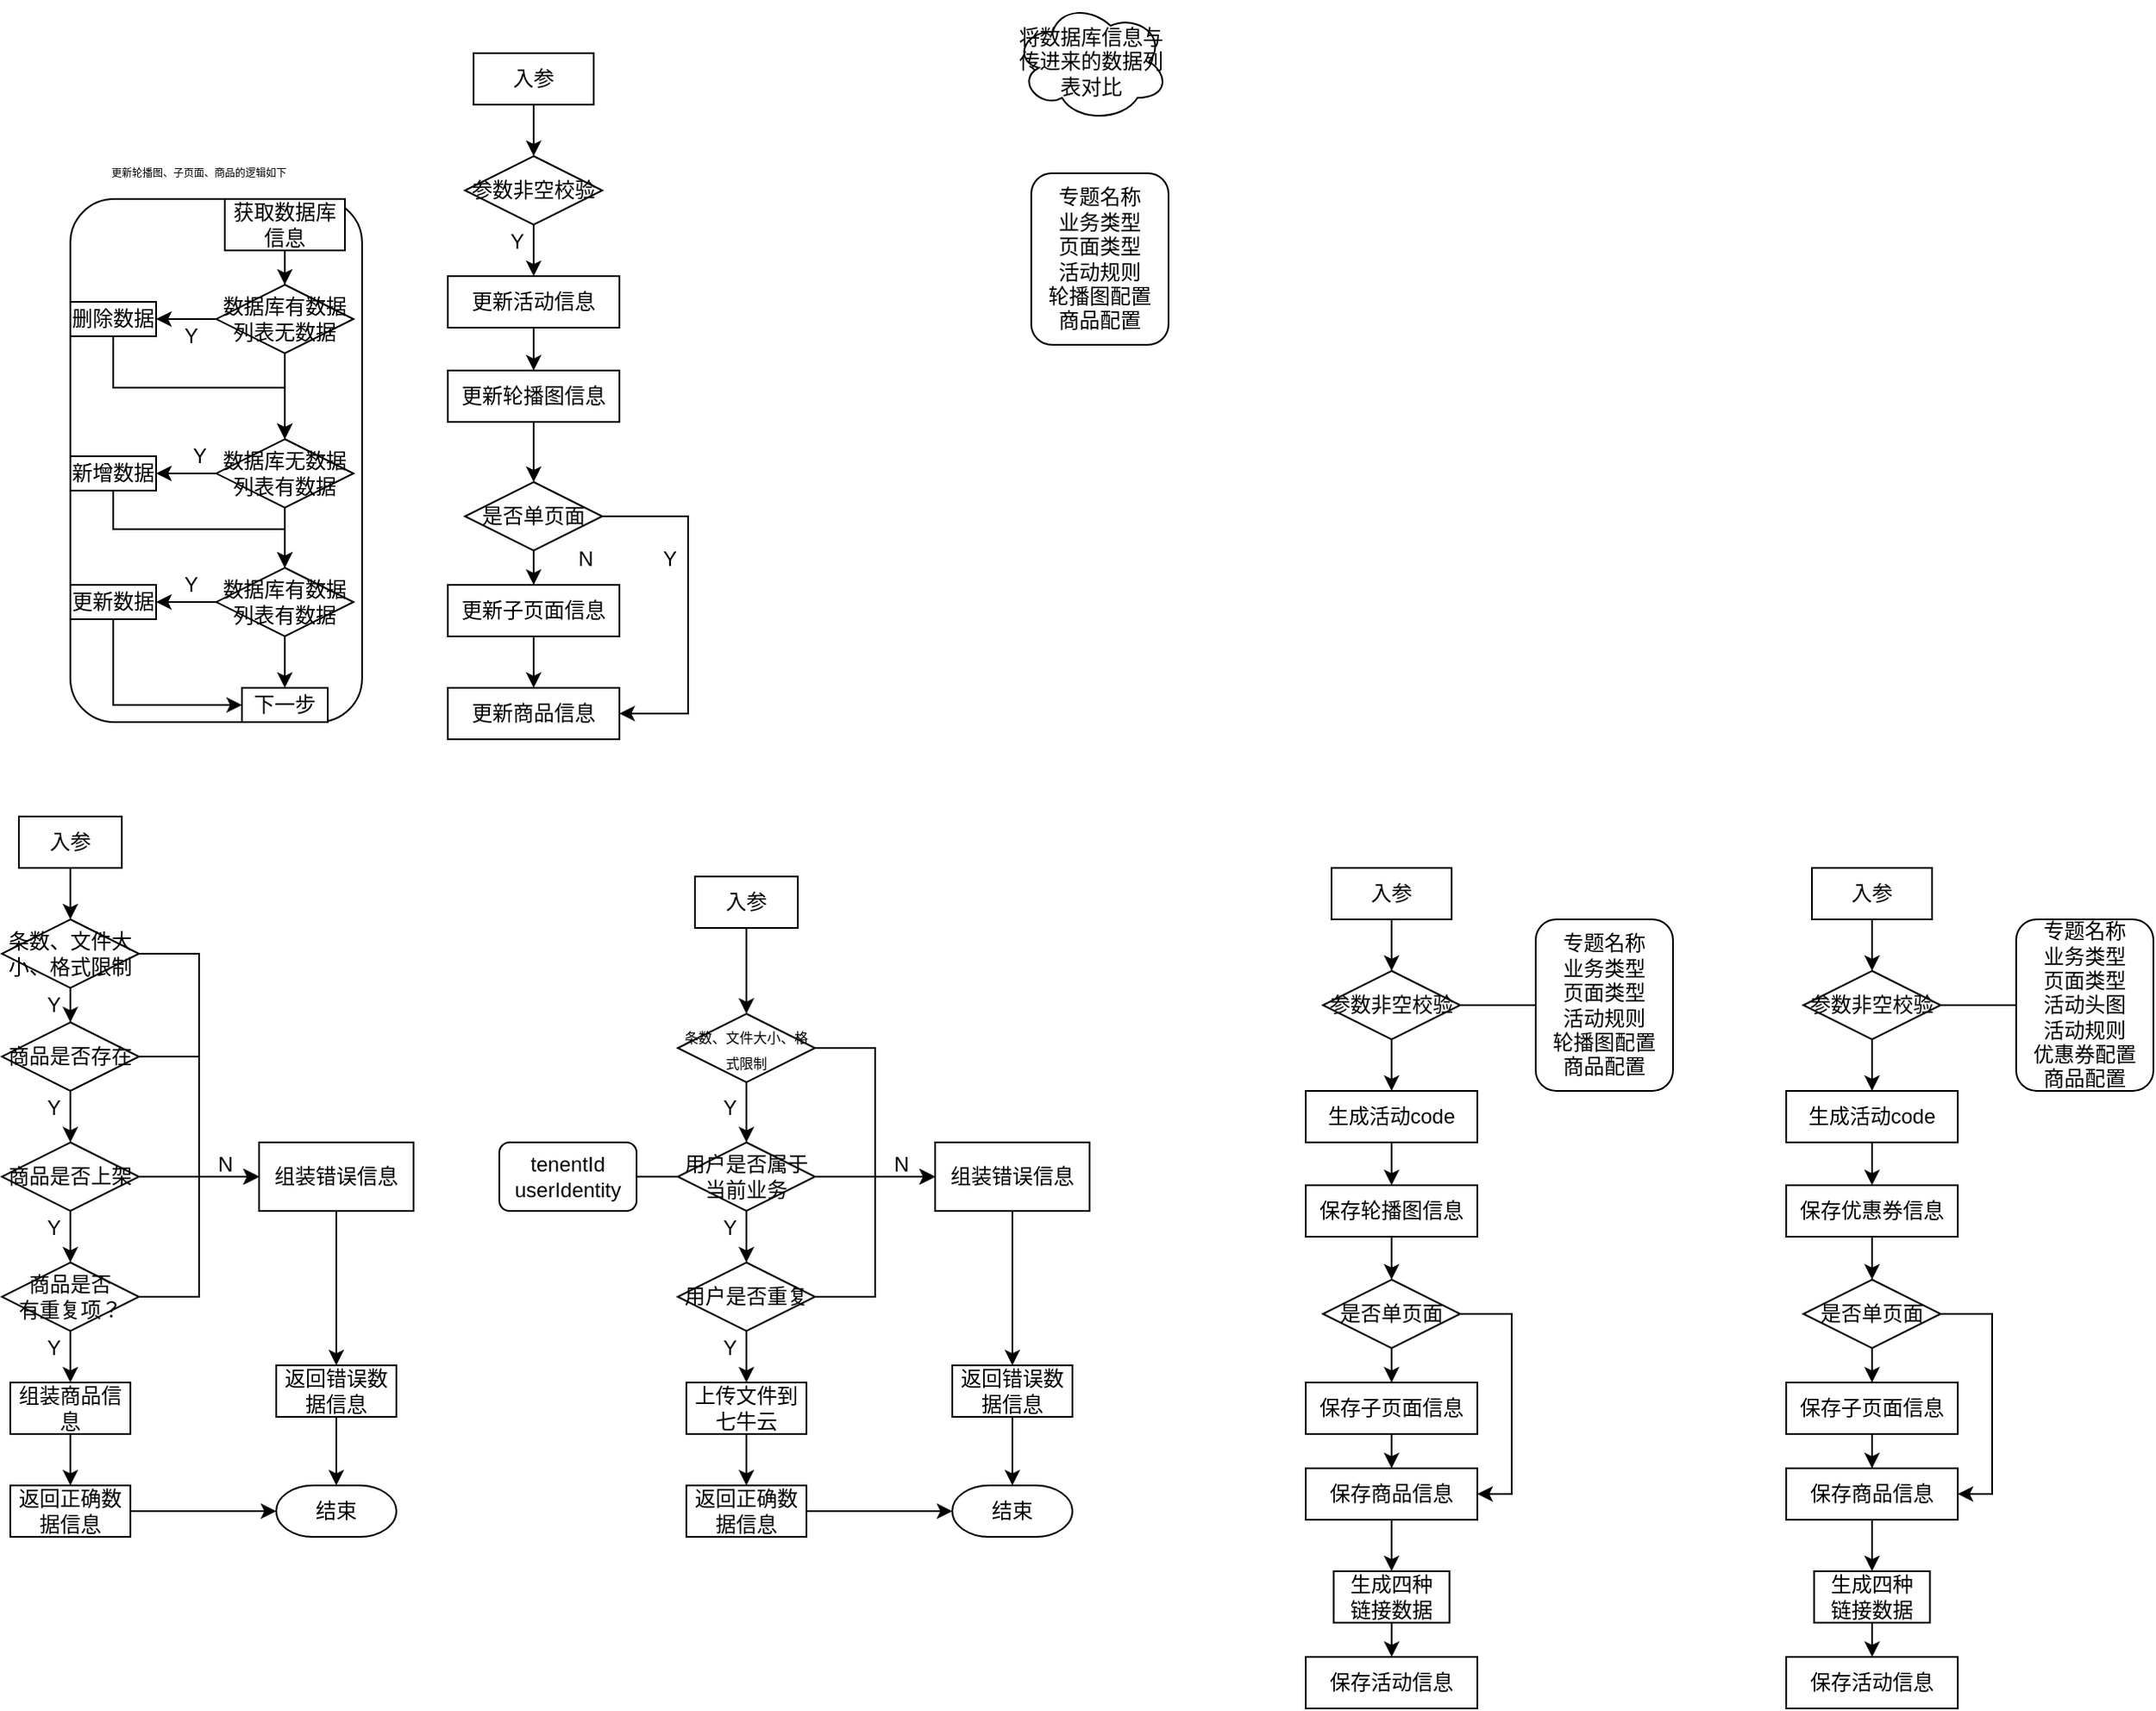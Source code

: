 <mxfile version="15.9.1" type="github">
  <diagram id="y0gSC3naX0w71wnas0qm" name="Page-1">
    <mxGraphModel dx="981" dy="526" grid="1" gridSize="10" guides="1" tooltips="1" connect="1" arrows="1" fold="1" page="1" pageScale="1" pageWidth="827" pageHeight="1169" math="0" shadow="0">
      <root>
        <mxCell id="0" />
        <mxCell id="1" parent="0" />
        <mxCell id="wLquYqaghhZp7pDp75Pg-6" style="edgeStyle=orthogonalEdgeStyle;rounded=0;orthogonalLoop=1;jettySize=auto;html=1;exitX=0.5;exitY=1;exitDx=0;exitDy=0;entryX=0.5;entryY=0;entryDx=0;entryDy=0;" edge="1" parent="1" source="wLquYqaghhZp7pDp75Pg-4" target="wLquYqaghhZp7pDp75Pg-5">
          <mxGeometry relative="1" as="geometry" />
        </mxCell>
        <mxCell id="wLquYqaghhZp7pDp75Pg-4" value="参数非空校验" style="rhombus;whiteSpace=wrap;html=1;strokeWidth=1;" vertex="1" parent="1">
          <mxGeometry x="290" y="140" width="80" height="40" as="geometry" />
        </mxCell>
        <mxCell id="wLquYqaghhZp7pDp75Pg-31" style="edgeStyle=orthogonalEdgeStyle;rounded=0;orthogonalLoop=1;jettySize=auto;html=1;" edge="1" parent="1" source="wLquYqaghhZp7pDp75Pg-5" target="wLquYqaghhZp7pDp75Pg-8">
          <mxGeometry relative="1" as="geometry" />
        </mxCell>
        <mxCell id="wLquYqaghhZp7pDp75Pg-5" value="更新活动信息" style="rounded=0;whiteSpace=wrap;html=1;strokeWidth=1;" vertex="1" parent="1">
          <mxGeometry x="280" y="210" width="100" height="30" as="geometry" />
        </mxCell>
        <mxCell id="wLquYqaghhZp7pDp75Pg-32" style="edgeStyle=orthogonalEdgeStyle;rounded=0;orthogonalLoop=1;jettySize=auto;html=1;entryX=0.5;entryY=0;entryDx=0;entryDy=0;exitX=0.5;exitY=1;exitDx=0;exitDy=0;" edge="1" parent="1" source="wLquYqaghhZp7pDp75Pg-8" target="wLquYqaghhZp7pDp75Pg-28">
          <mxGeometry relative="1" as="geometry" />
        </mxCell>
        <mxCell id="wLquYqaghhZp7pDp75Pg-8" value="更新轮播图信息" style="rounded=0;whiteSpace=wrap;html=1;strokeWidth=1;" vertex="1" parent="1">
          <mxGeometry x="280" y="265" width="100" height="30" as="geometry" />
        </mxCell>
        <mxCell id="wLquYqaghhZp7pDp75Pg-9" value="" style="rounded=1;whiteSpace=wrap;html=1;strokeWidth=1;" vertex="1" parent="1">
          <mxGeometry x="60" y="165" width="170" height="305" as="geometry" />
        </mxCell>
        <mxCell id="wLquYqaghhZp7pDp75Pg-20" style="edgeStyle=orthogonalEdgeStyle;rounded=0;orthogonalLoop=1;jettySize=auto;html=1;" edge="1" parent="1" source="wLquYqaghhZp7pDp75Pg-10" target="wLquYqaghhZp7pDp75Pg-11">
          <mxGeometry relative="1" as="geometry" />
        </mxCell>
        <mxCell id="wLquYqaghhZp7pDp75Pg-10" value="获取数据库信息" style="rounded=0;whiteSpace=wrap;html=1;strokeWidth=1;" vertex="1" parent="1">
          <mxGeometry x="150" y="165" width="70" height="30" as="geometry" />
        </mxCell>
        <mxCell id="wLquYqaghhZp7pDp75Pg-21" style="edgeStyle=orthogonalEdgeStyle;rounded=0;orthogonalLoop=1;jettySize=auto;html=1;entryX=0.5;entryY=0;entryDx=0;entryDy=0;" edge="1" parent="1" source="wLquYqaghhZp7pDp75Pg-11" target="wLquYqaghhZp7pDp75Pg-16">
          <mxGeometry relative="1" as="geometry" />
        </mxCell>
        <mxCell id="wLquYqaghhZp7pDp75Pg-22" style="edgeStyle=orthogonalEdgeStyle;rounded=0;orthogonalLoop=1;jettySize=auto;html=1;" edge="1" parent="1" source="wLquYqaghhZp7pDp75Pg-11" target="wLquYqaghhZp7pDp75Pg-12">
          <mxGeometry relative="1" as="geometry" />
        </mxCell>
        <mxCell id="wLquYqaghhZp7pDp75Pg-11" value="数据库有数据&lt;br&gt;列表无数据" style="rhombus;whiteSpace=wrap;html=1;strokeWidth=1;" vertex="1" parent="1">
          <mxGeometry x="145" y="215" width="80" height="40" as="geometry" />
        </mxCell>
        <mxCell id="wLquYqaghhZp7pDp75Pg-63" style="edgeStyle=orthogonalEdgeStyle;rounded=0;orthogonalLoop=1;jettySize=auto;html=1;entryX=0.5;entryY=0;entryDx=0;entryDy=0;exitX=0.5;exitY=1;exitDx=0;exitDy=0;" edge="1" parent="1" source="wLquYqaghhZp7pDp75Pg-12" target="wLquYqaghhZp7pDp75Pg-16">
          <mxGeometry relative="1" as="geometry" />
        </mxCell>
        <mxCell id="wLquYqaghhZp7pDp75Pg-12" value="删除数据" style="rounded=0;whiteSpace=wrap;html=1;strokeWidth=1;" vertex="1" parent="1">
          <mxGeometry x="60" y="225" width="50" height="20" as="geometry" />
        </mxCell>
        <mxCell id="wLquYqaghhZp7pDp75Pg-23" style="edgeStyle=orthogonalEdgeStyle;rounded=0;orthogonalLoop=1;jettySize=auto;html=1;entryX=1;entryY=0.5;entryDx=0;entryDy=0;" edge="1" parent="1" source="wLquYqaghhZp7pDp75Pg-16" target="wLquYqaghhZp7pDp75Pg-17">
          <mxGeometry relative="1" as="geometry" />
        </mxCell>
        <mxCell id="wLquYqaghhZp7pDp75Pg-222" style="edgeStyle=orthogonalEdgeStyle;rounded=0;orthogonalLoop=1;jettySize=auto;html=1;fontSize=6;" edge="1" parent="1" source="wLquYqaghhZp7pDp75Pg-16" target="wLquYqaghhZp7pDp75Pg-221">
          <mxGeometry relative="1" as="geometry" />
        </mxCell>
        <mxCell id="wLquYqaghhZp7pDp75Pg-16" value="数据库无数据&lt;br&gt;列表有数据" style="rhombus;whiteSpace=wrap;html=1;strokeWidth=1;" vertex="1" parent="1">
          <mxGeometry x="145" y="305" width="80" height="40" as="geometry" />
        </mxCell>
        <mxCell id="wLquYqaghhZp7pDp75Pg-228" style="edgeStyle=orthogonalEdgeStyle;rounded=0;orthogonalLoop=1;jettySize=auto;html=1;entryX=0.5;entryY=0;entryDx=0;entryDy=0;fontSize=6;exitX=0.5;exitY=1;exitDx=0;exitDy=0;" edge="1" parent="1" source="wLquYqaghhZp7pDp75Pg-17" target="wLquYqaghhZp7pDp75Pg-221">
          <mxGeometry relative="1" as="geometry" />
        </mxCell>
        <mxCell id="wLquYqaghhZp7pDp75Pg-17" value="新增数据" style="rounded=0;whiteSpace=wrap;html=1;strokeWidth=1;" vertex="1" parent="1">
          <mxGeometry x="60" y="315" width="50" height="20" as="geometry" />
        </mxCell>
        <mxCell id="wLquYqaghhZp7pDp75Pg-39" style="edgeStyle=orthogonalEdgeStyle;rounded=0;orthogonalLoop=1;jettySize=auto;html=1;exitX=1;exitY=0.5;exitDx=0;exitDy=0;entryX=1;entryY=0.5;entryDx=0;entryDy=0;" edge="1" parent="1" source="wLquYqaghhZp7pDp75Pg-28" target="wLquYqaghhZp7pDp75Pg-29">
          <mxGeometry relative="1" as="geometry">
            <mxPoint x="380" y="495" as="targetPoint" />
            <Array as="points">
              <mxPoint x="420" y="350" />
              <mxPoint x="420" y="465" />
            </Array>
          </mxGeometry>
        </mxCell>
        <mxCell id="wLquYqaghhZp7pDp75Pg-166" style="edgeStyle=orthogonalEdgeStyle;rounded=0;orthogonalLoop=1;jettySize=auto;html=1;entryX=0.5;entryY=0;entryDx=0;entryDy=0;" edge="1" parent="1" source="wLquYqaghhZp7pDp75Pg-28" target="wLquYqaghhZp7pDp75Pg-30">
          <mxGeometry relative="1" as="geometry" />
        </mxCell>
        <mxCell id="wLquYqaghhZp7pDp75Pg-28" value="是否单页面" style="rhombus;whiteSpace=wrap;html=1;strokeWidth=1;" vertex="1" parent="1">
          <mxGeometry x="290" y="330" width="80" height="40" as="geometry" />
        </mxCell>
        <mxCell id="wLquYqaghhZp7pDp75Pg-29" value="更新商品信息" style="rounded=0;whiteSpace=wrap;html=1;strokeWidth=1;" vertex="1" parent="1">
          <mxGeometry x="280" y="450" width="100" height="30" as="geometry" />
        </mxCell>
        <mxCell id="wLquYqaghhZp7pDp75Pg-34" style="edgeStyle=orthogonalEdgeStyle;rounded=0;orthogonalLoop=1;jettySize=auto;html=1;exitX=0.5;exitY=1;exitDx=0;exitDy=0;" edge="1" parent="1" source="wLquYqaghhZp7pDp75Pg-30" target="wLquYqaghhZp7pDp75Pg-29">
          <mxGeometry relative="1" as="geometry" />
        </mxCell>
        <mxCell id="wLquYqaghhZp7pDp75Pg-30" value="更新子页面信息" style="rounded=0;whiteSpace=wrap;html=1;strokeWidth=1;" vertex="1" parent="1">
          <mxGeometry x="280" y="390" width="100" height="30" as="geometry" />
        </mxCell>
        <mxCell id="wLquYqaghhZp7pDp75Pg-43" value="将数据库信息与传进来的数据列表对比" style="ellipse;shape=cloud;whiteSpace=wrap;html=1;strokeWidth=1;" vertex="1" parent="1">
          <mxGeometry x="610" y="50" width="90" height="70" as="geometry" />
        </mxCell>
        <mxCell id="wLquYqaghhZp7pDp75Pg-209" style="edgeStyle=orthogonalEdgeStyle;rounded=0;orthogonalLoop=1;jettySize=auto;html=1;entryX=0.5;entryY=0;entryDx=0;entryDy=0;" edge="1" parent="1" source="wLquYqaghhZp7pDp75Pg-47" target="wLquYqaghhZp7pDp75Pg-208">
          <mxGeometry relative="1" as="geometry" />
        </mxCell>
        <mxCell id="wLquYqaghhZp7pDp75Pg-47" value="入参" style="rounded=0;whiteSpace=wrap;html=1;strokeWidth=1;" vertex="1" parent="1">
          <mxGeometry x="30" y="525" width="60" height="30" as="geometry" />
        </mxCell>
        <mxCell id="wLquYqaghhZp7pDp75Pg-50" style="edgeStyle=orthogonalEdgeStyle;rounded=0;orthogonalLoop=1;jettySize=auto;html=1;entryX=0.5;entryY=0;entryDx=0;entryDy=0;" edge="1" parent="1" source="wLquYqaghhZp7pDp75Pg-49" target="wLquYqaghhZp7pDp75Pg-4">
          <mxGeometry relative="1" as="geometry" />
        </mxCell>
        <mxCell id="wLquYqaghhZp7pDp75Pg-49" value="入参" style="rounded=0;whiteSpace=wrap;html=1;strokeWidth=1;" vertex="1" parent="1">
          <mxGeometry x="295" y="80" width="70" height="30" as="geometry" />
        </mxCell>
        <mxCell id="wLquYqaghhZp7pDp75Pg-55" style="edgeStyle=orthogonalEdgeStyle;rounded=0;orthogonalLoop=1;jettySize=auto;html=1;" edge="1" parent="1" source="wLquYqaghhZp7pDp75Pg-51" target="wLquYqaghhZp7pDp75Pg-52">
          <mxGeometry relative="1" as="geometry" />
        </mxCell>
        <mxCell id="wLquYqaghhZp7pDp75Pg-71" style="edgeStyle=orthogonalEdgeStyle;rounded=0;orthogonalLoop=1;jettySize=auto;html=1;entryX=0;entryY=0.5;entryDx=0;entryDy=0;" edge="1" parent="1" source="wLquYqaghhZp7pDp75Pg-51" target="wLquYqaghhZp7pDp75Pg-73">
          <mxGeometry relative="1" as="geometry">
            <mxPoint x="205.0" y="735" as="targetPoint" />
          </mxGeometry>
        </mxCell>
        <mxCell id="wLquYqaghhZp7pDp75Pg-51" value="商品是否存在" style="rhombus;whiteSpace=wrap;html=1;strokeWidth=1;" vertex="1" parent="1">
          <mxGeometry x="20" y="645" width="80" height="40" as="geometry" />
        </mxCell>
        <mxCell id="wLquYqaghhZp7pDp75Pg-56" style="edgeStyle=orthogonalEdgeStyle;rounded=0;orthogonalLoop=1;jettySize=auto;html=1;entryX=0.5;entryY=0;entryDx=0;entryDy=0;" edge="1" parent="1" source="wLquYqaghhZp7pDp75Pg-52" target="wLquYqaghhZp7pDp75Pg-53">
          <mxGeometry relative="1" as="geometry" />
        </mxCell>
        <mxCell id="wLquYqaghhZp7pDp75Pg-66" style="edgeStyle=orthogonalEdgeStyle;rounded=0;orthogonalLoop=1;jettySize=auto;html=1;entryX=0;entryY=0.5;entryDx=0;entryDy=0;entryPerimeter=0;" edge="1" parent="1" source="wLquYqaghhZp7pDp75Pg-52" target="wLquYqaghhZp7pDp75Pg-73">
          <mxGeometry relative="1" as="geometry">
            <mxPoint x="205.0" y="735" as="targetPoint" />
          </mxGeometry>
        </mxCell>
        <mxCell id="wLquYqaghhZp7pDp75Pg-52" value="商品是否上架" style="rhombus;whiteSpace=wrap;html=1;strokeWidth=1;" vertex="1" parent="1">
          <mxGeometry x="20" y="715" width="80" height="40" as="geometry" />
        </mxCell>
        <mxCell id="wLquYqaghhZp7pDp75Pg-67" style="edgeStyle=orthogonalEdgeStyle;rounded=0;orthogonalLoop=1;jettySize=auto;html=1;entryX=0;entryY=0.5;entryDx=0;entryDy=0;" edge="1" parent="1" source="wLquYqaghhZp7pDp75Pg-53" target="wLquYqaghhZp7pDp75Pg-73">
          <mxGeometry relative="1" as="geometry">
            <mxPoint x="205.0" y="735" as="targetPoint" />
          </mxGeometry>
        </mxCell>
        <mxCell id="wLquYqaghhZp7pDp75Pg-90" style="edgeStyle=orthogonalEdgeStyle;rounded=0;orthogonalLoop=1;jettySize=auto;html=1;entryX=0.5;entryY=0;entryDx=0;entryDy=0;" edge="1" parent="1" source="wLquYqaghhZp7pDp75Pg-53" target="wLquYqaghhZp7pDp75Pg-89">
          <mxGeometry relative="1" as="geometry" />
        </mxCell>
        <mxCell id="wLquYqaghhZp7pDp75Pg-53" value="商品是否&lt;br&gt;有重复项？" style="rhombus;whiteSpace=wrap;html=1;strokeWidth=1;" vertex="1" parent="1">
          <mxGeometry x="20" y="785" width="80" height="40" as="geometry" />
        </mxCell>
        <mxCell id="wLquYqaghhZp7pDp75Pg-58" value="Y" style="text;html=1;align=center;verticalAlign=middle;resizable=0;points=[];autosize=1;strokeColor=none;fillColor=none;" vertex="1" parent="1">
          <mxGeometry x="40" y="685" width="20" height="20" as="geometry" />
        </mxCell>
        <mxCell id="wLquYqaghhZp7pDp75Pg-60" value="Y" style="text;html=1;align=center;verticalAlign=middle;resizable=0;points=[];autosize=1;strokeColor=none;fillColor=none;" vertex="1" parent="1">
          <mxGeometry x="40" y="755" width="20" height="20" as="geometry" />
        </mxCell>
        <mxCell id="wLquYqaghhZp7pDp75Pg-62" value="Y" style="text;html=1;align=center;verticalAlign=middle;resizable=0;points=[];autosize=1;strokeColor=none;fillColor=none;" vertex="1" parent="1">
          <mxGeometry x="120" y="235" width="20" height="20" as="geometry" />
        </mxCell>
        <mxCell id="wLquYqaghhZp7pDp75Pg-64" value="Y" style="text;html=1;align=center;verticalAlign=middle;resizable=0;points=[];autosize=1;strokeColor=none;fillColor=none;" vertex="1" parent="1">
          <mxGeometry x="125" y="305" width="20" height="20" as="geometry" />
        </mxCell>
        <mxCell id="wLquYqaghhZp7pDp75Pg-72" value="N" style="text;html=1;align=center;verticalAlign=middle;resizable=0;points=[];autosize=1;strokeColor=none;fillColor=none;" vertex="1" parent="1">
          <mxGeometry x="140" y="717.5" width="20" height="20" as="geometry" />
        </mxCell>
        <mxCell id="wLquYqaghhZp7pDp75Pg-76" style="edgeStyle=orthogonalEdgeStyle;rounded=0;orthogonalLoop=1;jettySize=auto;html=1;entryX=0.5;entryY=0;entryDx=0;entryDy=0;" edge="1" parent="1" source="wLquYqaghhZp7pDp75Pg-73" target="wLquYqaghhZp7pDp75Pg-129">
          <mxGeometry relative="1" as="geometry">
            <mxPoint x="215" y="775" as="targetPoint" />
          </mxGeometry>
        </mxCell>
        <mxCell id="wLquYqaghhZp7pDp75Pg-73" value="组装错误信息" style="rounded=0;whiteSpace=wrap;html=1;strokeWidth=1;" vertex="1" parent="1">
          <mxGeometry x="170" y="715" width="90" height="40" as="geometry" />
        </mxCell>
        <mxCell id="wLquYqaghhZp7pDp75Pg-85" style="edgeStyle=orthogonalEdgeStyle;rounded=0;orthogonalLoop=1;jettySize=auto;html=1;entryX=0;entryY=0.5;entryDx=0;entryDy=0;entryPerimeter=0;" edge="1" parent="1" source="wLquYqaghhZp7pDp75Pg-81" target="wLquYqaghhZp7pDp75Pg-84">
          <mxGeometry relative="1" as="geometry" />
        </mxCell>
        <mxCell id="wLquYqaghhZp7pDp75Pg-81" value="返回正确数据信息" style="rounded=0;whiteSpace=wrap;html=1;strokeWidth=1;" vertex="1" parent="1">
          <mxGeometry x="25" y="915" width="70" height="30" as="geometry" />
        </mxCell>
        <mxCell id="wLquYqaghhZp7pDp75Pg-83" value="Y" style="text;html=1;align=center;verticalAlign=middle;resizable=0;points=[];autosize=1;strokeColor=none;fillColor=none;" vertex="1" parent="1">
          <mxGeometry x="40" y="825" width="20" height="20" as="geometry" />
        </mxCell>
        <mxCell id="wLquYqaghhZp7pDp75Pg-84" value="结束" style="strokeWidth=1;html=1;shape=mxgraph.flowchart.terminator;whiteSpace=wrap;" vertex="1" parent="1">
          <mxGeometry x="180" y="915" width="70" height="30" as="geometry" />
        </mxCell>
        <mxCell id="wLquYqaghhZp7pDp75Pg-87" value="专题名称&lt;br&gt;业务类型&lt;br&gt;页面类型&lt;br&gt;活动规则&lt;br&gt;轮播图配置&lt;br&gt;商品配置" style="rounded=1;whiteSpace=wrap;html=1;strokeWidth=1;" vertex="1" parent="1">
          <mxGeometry x="620" y="150" width="80" height="100" as="geometry" />
        </mxCell>
        <mxCell id="wLquYqaghhZp7pDp75Pg-91" style="edgeStyle=orthogonalEdgeStyle;rounded=0;orthogonalLoop=1;jettySize=auto;html=1;" edge="1" parent="1" source="wLquYqaghhZp7pDp75Pg-89" target="wLquYqaghhZp7pDp75Pg-81">
          <mxGeometry relative="1" as="geometry" />
        </mxCell>
        <mxCell id="wLquYqaghhZp7pDp75Pg-89" value="组装商品信息" style="rounded=0;whiteSpace=wrap;html=1;strokeWidth=1;" vertex="1" parent="1">
          <mxGeometry x="25" y="855" width="70" height="30" as="geometry" />
        </mxCell>
        <mxCell id="wLquYqaghhZp7pDp75Pg-92" style="edgeStyle=orthogonalEdgeStyle;rounded=0;orthogonalLoop=1;jettySize=auto;html=1;exitX=0.5;exitY=1;exitDx=0;exitDy=0;entryX=0.5;entryY=0;entryDx=0;entryDy=0;" edge="1" parent="1" source="wLquYqaghhZp7pDp75Pg-94" target="wLquYqaghhZp7pDp75Pg-96">
          <mxGeometry relative="1" as="geometry" />
        </mxCell>
        <mxCell id="wLquYqaghhZp7pDp75Pg-94" value="参数非空校验" style="rhombus;whiteSpace=wrap;html=1;strokeWidth=1;" vertex="1" parent="1">
          <mxGeometry x="790" y="615" width="80" height="40" as="geometry" />
        </mxCell>
        <mxCell id="wLquYqaghhZp7pDp75Pg-95" style="edgeStyle=orthogonalEdgeStyle;rounded=0;orthogonalLoop=1;jettySize=auto;html=1;" edge="1" parent="1" source="wLquYqaghhZp7pDp75Pg-96" target="wLquYqaghhZp7pDp75Pg-99">
          <mxGeometry relative="1" as="geometry" />
        </mxCell>
        <mxCell id="wLquYqaghhZp7pDp75Pg-96" value="生成活动code" style="rounded=0;whiteSpace=wrap;html=1;strokeWidth=1;" vertex="1" parent="1">
          <mxGeometry x="780" y="685" width="100" height="30" as="geometry" />
        </mxCell>
        <mxCell id="wLquYqaghhZp7pDp75Pg-98" style="edgeStyle=orthogonalEdgeStyle;rounded=0;orthogonalLoop=1;jettySize=auto;html=1;entryX=0.5;entryY=0;entryDx=0;entryDy=0;exitX=0.5;exitY=1;exitDx=0;exitDy=0;" edge="1" parent="1" source="wLquYqaghhZp7pDp75Pg-99" target="wLquYqaghhZp7pDp75Pg-112">
          <mxGeometry relative="1" as="geometry">
            <mxPoint x="830" y="775" as="sourcePoint" />
          </mxGeometry>
        </mxCell>
        <mxCell id="wLquYqaghhZp7pDp75Pg-99" value="保存轮播图信息" style="rounded=0;whiteSpace=wrap;html=1;strokeWidth=1;" vertex="1" parent="1">
          <mxGeometry x="780" y="740" width="100" height="30" as="geometry" />
        </mxCell>
        <mxCell id="wLquYqaghhZp7pDp75Pg-125" style="edgeStyle=orthogonalEdgeStyle;rounded=0;orthogonalLoop=1;jettySize=auto;html=1;entryX=0.5;entryY=0;entryDx=0;entryDy=0;" edge="1" parent="1" source="wLquYqaghhZp7pDp75Pg-112" target="wLquYqaghhZp7pDp75Pg-117">
          <mxGeometry relative="1" as="geometry" />
        </mxCell>
        <mxCell id="wLquYqaghhZp7pDp75Pg-128" style="edgeStyle=orthogonalEdgeStyle;rounded=0;orthogonalLoop=1;jettySize=auto;html=1;entryX=1;entryY=0.5;entryDx=0;entryDy=0;exitX=1;exitY=0.5;exitDx=0;exitDy=0;" edge="1" parent="1" source="wLquYqaghhZp7pDp75Pg-112" target="wLquYqaghhZp7pDp75Pg-114">
          <mxGeometry relative="1" as="geometry" />
        </mxCell>
        <mxCell id="wLquYqaghhZp7pDp75Pg-112" value="是否单页面" style="rhombus;whiteSpace=wrap;html=1;strokeWidth=1;" vertex="1" parent="1">
          <mxGeometry x="790" y="795" width="80" height="40" as="geometry" />
        </mxCell>
        <mxCell id="wLquYqaghhZp7pDp75Pg-134" style="edgeStyle=orthogonalEdgeStyle;rounded=0;orthogonalLoop=1;jettySize=auto;html=1;entryX=0.5;entryY=0;entryDx=0;entryDy=0;" edge="1" parent="1" source="wLquYqaghhZp7pDp75Pg-114" target="wLquYqaghhZp7pDp75Pg-132">
          <mxGeometry relative="1" as="geometry" />
        </mxCell>
        <mxCell id="wLquYqaghhZp7pDp75Pg-114" value="保存商品信息" style="rounded=0;whiteSpace=wrap;html=1;strokeWidth=1;" vertex="1" parent="1">
          <mxGeometry x="780" y="905" width="100" height="30" as="geometry" />
        </mxCell>
        <mxCell id="wLquYqaghhZp7pDp75Pg-158" style="edgeStyle=orthogonalEdgeStyle;rounded=0;orthogonalLoop=1;jettySize=auto;html=1;entryX=0.5;entryY=0;entryDx=0;entryDy=0;" edge="1" parent="1" source="wLquYqaghhZp7pDp75Pg-117" target="wLquYqaghhZp7pDp75Pg-114">
          <mxGeometry relative="1" as="geometry" />
        </mxCell>
        <mxCell id="wLquYqaghhZp7pDp75Pg-117" value="保存子页面信息" style="rounded=0;whiteSpace=wrap;html=1;strokeWidth=1;" vertex="1" parent="1">
          <mxGeometry x="780" y="855" width="100" height="30" as="geometry" />
        </mxCell>
        <mxCell id="wLquYqaghhZp7pDp75Pg-120" style="edgeStyle=orthogonalEdgeStyle;rounded=0;orthogonalLoop=1;jettySize=auto;html=1;entryX=0.5;entryY=0;entryDx=0;entryDy=0;" edge="1" parent="1" source="wLquYqaghhZp7pDp75Pg-121" target="wLquYqaghhZp7pDp75Pg-94">
          <mxGeometry relative="1" as="geometry" />
        </mxCell>
        <mxCell id="wLquYqaghhZp7pDp75Pg-121" value="入参" style="rounded=0;whiteSpace=wrap;html=1;strokeWidth=1;" vertex="1" parent="1">
          <mxGeometry x="795" y="555" width="70" height="30" as="geometry" />
        </mxCell>
        <mxCell id="wLquYqaghhZp7pDp75Pg-124" value="专题名称&lt;br&gt;业务类型&lt;br&gt;页面类型&lt;br&gt;活动规则&lt;br&gt;轮播图配置&lt;br&gt;商品配置" style="rounded=1;whiteSpace=wrap;html=1;strokeWidth=1;" vertex="1" parent="1">
          <mxGeometry x="914" y="585" width="80" height="100" as="geometry" />
        </mxCell>
        <mxCell id="wLquYqaghhZp7pDp75Pg-131" style="edgeStyle=orthogonalEdgeStyle;rounded=0;orthogonalLoop=1;jettySize=auto;html=1;entryX=0.5;entryY=0;entryDx=0;entryDy=0;entryPerimeter=0;" edge="1" parent="1" source="wLquYqaghhZp7pDp75Pg-129" target="wLquYqaghhZp7pDp75Pg-84">
          <mxGeometry relative="1" as="geometry" />
        </mxCell>
        <mxCell id="wLquYqaghhZp7pDp75Pg-129" value="返回错误数据信息" style="rounded=0;whiteSpace=wrap;html=1;strokeWidth=1;" vertex="1" parent="1">
          <mxGeometry x="180" y="845" width="70" height="30" as="geometry" />
        </mxCell>
        <mxCell id="wLquYqaghhZp7pDp75Pg-136" style="edgeStyle=orthogonalEdgeStyle;rounded=0;orthogonalLoop=1;jettySize=auto;html=1;" edge="1" parent="1" source="wLquYqaghhZp7pDp75Pg-132" target="wLquYqaghhZp7pDp75Pg-135">
          <mxGeometry relative="1" as="geometry" />
        </mxCell>
        <mxCell id="wLquYqaghhZp7pDp75Pg-132" value="生成四种&lt;br&gt;链接数据" style="rounded=0;whiteSpace=wrap;html=1;strokeWidth=1;" vertex="1" parent="1">
          <mxGeometry x="796.25" y="965" width="67.5" height="30" as="geometry" />
        </mxCell>
        <mxCell id="wLquYqaghhZp7pDp75Pg-135" value="保存活动信息" style="rounded=0;whiteSpace=wrap;html=1;strokeWidth=1;" vertex="1" parent="1">
          <mxGeometry x="780" y="1015" width="100" height="30" as="geometry" />
        </mxCell>
        <mxCell id="wLquYqaghhZp7pDp75Pg-137" style="edgeStyle=orthogonalEdgeStyle;rounded=0;orthogonalLoop=1;jettySize=auto;html=1;exitX=0.5;exitY=1;exitDx=0;exitDy=0;entryX=0.5;entryY=0;entryDx=0;entryDy=0;" edge="1" parent="1" source="wLquYqaghhZp7pDp75Pg-139" target="wLquYqaghhZp7pDp75Pg-141">
          <mxGeometry relative="1" as="geometry" />
        </mxCell>
        <mxCell id="wLquYqaghhZp7pDp75Pg-139" value="参数非空校验" style="rhombus;whiteSpace=wrap;html=1;strokeWidth=1;" vertex="1" parent="1">
          <mxGeometry x="1070" y="615" width="80" height="40" as="geometry" />
        </mxCell>
        <mxCell id="wLquYqaghhZp7pDp75Pg-140" style="edgeStyle=orthogonalEdgeStyle;rounded=0;orthogonalLoop=1;jettySize=auto;html=1;" edge="1" parent="1" source="wLquYqaghhZp7pDp75Pg-141" target="wLquYqaghhZp7pDp75Pg-143">
          <mxGeometry relative="1" as="geometry" />
        </mxCell>
        <mxCell id="wLquYqaghhZp7pDp75Pg-141" value="生成活动code" style="rounded=0;whiteSpace=wrap;html=1;strokeWidth=1;" vertex="1" parent="1">
          <mxGeometry x="1060" y="685" width="100" height="30" as="geometry" />
        </mxCell>
        <mxCell id="wLquYqaghhZp7pDp75Pg-142" style="edgeStyle=orthogonalEdgeStyle;rounded=0;orthogonalLoop=1;jettySize=auto;html=1;entryX=0.5;entryY=0;entryDx=0;entryDy=0;exitX=0.5;exitY=1;exitDx=0;exitDy=0;" edge="1" parent="1" source="wLquYqaghhZp7pDp75Pg-143" target="wLquYqaghhZp7pDp75Pg-146">
          <mxGeometry relative="1" as="geometry">
            <mxPoint x="1110" y="775" as="sourcePoint" />
          </mxGeometry>
        </mxCell>
        <mxCell id="wLquYqaghhZp7pDp75Pg-143" value="保存优惠券信息" style="rounded=0;whiteSpace=wrap;html=1;strokeWidth=1;" vertex="1" parent="1">
          <mxGeometry x="1060" y="740" width="100" height="30" as="geometry" />
        </mxCell>
        <mxCell id="wLquYqaghhZp7pDp75Pg-144" style="edgeStyle=orthogonalEdgeStyle;rounded=0;orthogonalLoop=1;jettySize=auto;html=1;entryX=0.5;entryY=0;entryDx=0;entryDy=0;" edge="1" parent="1" source="wLquYqaghhZp7pDp75Pg-146" target="wLquYqaghhZp7pDp75Pg-150">
          <mxGeometry relative="1" as="geometry" />
        </mxCell>
        <mxCell id="wLquYqaghhZp7pDp75Pg-145" style="edgeStyle=orthogonalEdgeStyle;rounded=0;orthogonalLoop=1;jettySize=auto;html=1;entryX=1;entryY=0.5;entryDx=0;entryDy=0;exitX=1;exitY=0.5;exitDx=0;exitDy=0;" edge="1" parent="1" source="wLquYqaghhZp7pDp75Pg-146" target="wLquYqaghhZp7pDp75Pg-148">
          <mxGeometry relative="1" as="geometry" />
        </mxCell>
        <mxCell id="wLquYqaghhZp7pDp75Pg-146" value="是否单页面" style="rhombus;whiteSpace=wrap;html=1;strokeWidth=1;" vertex="1" parent="1">
          <mxGeometry x="1070" y="795" width="80" height="40" as="geometry" />
        </mxCell>
        <mxCell id="wLquYqaghhZp7pDp75Pg-147" style="edgeStyle=orthogonalEdgeStyle;rounded=0;orthogonalLoop=1;jettySize=auto;html=1;entryX=0.5;entryY=0;entryDx=0;entryDy=0;" edge="1" parent="1" source="wLquYqaghhZp7pDp75Pg-148" target="wLquYqaghhZp7pDp75Pg-155">
          <mxGeometry relative="1" as="geometry" />
        </mxCell>
        <mxCell id="wLquYqaghhZp7pDp75Pg-148" value="保存商品信息" style="rounded=0;whiteSpace=wrap;html=1;strokeWidth=1;" vertex="1" parent="1">
          <mxGeometry x="1060" y="905" width="100" height="30" as="geometry" />
        </mxCell>
        <mxCell id="wLquYqaghhZp7pDp75Pg-149" style="edgeStyle=orthogonalEdgeStyle;rounded=0;orthogonalLoop=1;jettySize=auto;html=1;" edge="1" parent="1" source="wLquYqaghhZp7pDp75Pg-150" target="wLquYqaghhZp7pDp75Pg-148">
          <mxGeometry relative="1" as="geometry" />
        </mxCell>
        <mxCell id="wLquYqaghhZp7pDp75Pg-150" value="保存子页面信息" style="rounded=0;whiteSpace=wrap;html=1;strokeWidth=1;" vertex="1" parent="1">
          <mxGeometry x="1060" y="855" width="100" height="30" as="geometry" />
        </mxCell>
        <mxCell id="wLquYqaghhZp7pDp75Pg-151" style="edgeStyle=orthogonalEdgeStyle;rounded=0;orthogonalLoop=1;jettySize=auto;html=1;entryX=0.5;entryY=0;entryDx=0;entryDy=0;" edge="1" parent="1" source="wLquYqaghhZp7pDp75Pg-152" target="wLquYqaghhZp7pDp75Pg-139">
          <mxGeometry relative="1" as="geometry" />
        </mxCell>
        <mxCell id="wLquYqaghhZp7pDp75Pg-152" value="入参" style="rounded=0;whiteSpace=wrap;html=1;strokeWidth=1;" vertex="1" parent="1">
          <mxGeometry x="1075" y="555" width="70" height="30" as="geometry" />
        </mxCell>
        <mxCell id="wLquYqaghhZp7pDp75Pg-153" value="专题名称&lt;br&gt;业务类型&lt;br&gt;页面类型&lt;br&gt;活动头图&lt;br&gt;活动规则&lt;br&gt;优惠券配置&lt;br&gt;商品配置" style="rounded=1;whiteSpace=wrap;html=1;strokeWidth=1;" vertex="1" parent="1">
          <mxGeometry x="1194" y="585" width="80" height="100" as="geometry" />
        </mxCell>
        <mxCell id="wLquYqaghhZp7pDp75Pg-154" style="edgeStyle=orthogonalEdgeStyle;rounded=0;orthogonalLoop=1;jettySize=auto;html=1;" edge="1" parent="1" source="wLquYqaghhZp7pDp75Pg-155" target="wLquYqaghhZp7pDp75Pg-156">
          <mxGeometry relative="1" as="geometry" />
        </mxCell>
        <mxCell id="wLquYqaghhZp7pDp75Pg-155" value="生成四种&lt;br&gt;链接数据" style="rounded=0;whiteSpace=wrap;html=1;strokeWidth=1;" vertex="1" parent="1">
          <mxGeometry x="1076.25" y="965" width="67.5" height="30" as="geometry" />
        </mxCell>
        <mxCell id="wLquYqaghhZp7pDp75Pg-156" value="保存活动信息" style="rounded=0;whiteSpace=wrap;html=1;strokeWidth=1;" vertex="1" parent="1">
          <mxGeometry x="1060" y="1015" width="100" height="30" as="geometry" />
        </mxCell>
        <mxCell id="wLquYqaghhZp7pDp75Pg-167" value="Y" style="text;html=1;align=center;verticalAlign=middle;resizable=0;points=[];autosize=1;strokeColor=none;fillColor=none;" vertex="1" parent="1">
          <mxGeometry x="399" y="365" width="20" height="20" as="geometry" />
        </mxCell>
        <mxCell id="wLquYqaghhZp7pDp75Pg-168" value="N" style="text;html=1;align=center;verticalAlign=middle;resizable=0;points=[];autosize=1;strokeColor=none;fillColor=none;" vertex="1" parent="1">
          <mxGeometry x="350" y="365" width="20" height="20" as="geometry" />
        </mxCell>
        <mxCell id="wLquYqaghhZp7pDp75Pg-169" value="Y" style="text;html=1;align=center;verticalAlign=middle;resizable=0;points=[];autosize=1;strokeColor=none;fillColor=none;" vertex="1" parent="1">
          <mxGeometry x="310" y="180" width="20" height="20" as="geometry" />
        </mxCell>
        <mxCell id="wLquYqaghhZp7pDp75Pg-213" style="edgeStyle=orthogonalEdgeStyle;rounded=0;orthogonalLoop=1;jettySize=auto;html=1;entryX=0.5;entryY=0;entryDx=0;entryDy=0;" edge="1" parent="1" source="wLquYqaghhZp7pDp75Pg-179" target="wLquYqaghhZp7pDp75Pg-212">
          <mxGeometry relative="1" as="geometry" />
        </mxCell>
        <mxCell id="wLquYqaghhZp7pDp75Pg-179" value="入参" style="rounded=0;whiteSpace=wrap;html=1;strokeWidth=1;" vertex="1" parent="1">
          <mxGeometry x="424" y="560" width="60" height="30" as="geometry" />
        </mxCell>
        <mxCell id="wLquYqaghhZp7pDp75Pg-183" style="edgeStyle=orthogonalEdgeStyle;rounded=0;orthogonalLoop=1;jettySize=auto;html=1;entryX=0.5;entryY=0;entryDx=0;entryDy=0;" edge="1" parent="1" source="wLquYqaghhZp7pDp75Pg-185" target="wLquYqaghhZp7pDp75Pg-188">
          <mxGeometry relative="1" as="geometry" />
        </mxCell>
        <mxCell id="wLquYqaghhZp7pDp75Pg-184" style="edgeStyle=orthogonalEdgeStyle;rounded=0;orthogonalLoop=1;jettySize=auto;html=1;entryX=0;entryY=0.5;entryDx=0;entryDy=0;entryPerimeter=0;" edge="1" parent="1" source="wLquYqaghhZp7pDp75Pg-185" target="wLquYqaghhZp7pDp75Pg-193">
          <mxGeometry relative="1" as="geometry">
            <mxPoint x="599.0" y="735" as="targetPoint" />
          </mxGeometry>
        </mxCell>
        <mxCell id="wLquYqaghhZp7pDp75Pg-185" value="用户是否属于当前业务" style="rhombus;whiteSpace=wrap;html=1;strokeWidth=1;" vertex="1" parent="1">
          <mxGeometry x="414" y="715" width="80" height="40" as="geometry" />
        </mxCell>
        <mxCell id="wLquYqaghhZp7pDp75Pg-186" style="edgeStyle=orthogonalEdgeStyle;rounded=0;orthogonalLoop=1;jettySize=auto;html=1;entryX=0;entryY=0.5;entryDx=0;entryDy=0;" edge="1" parent="1" source="wLquYqaghhZp7pDp75Pg-188" target="wLquYqaghhZp7pDp75Pg-193">
          <mxGeometry relative="1" as="geometry">
            <mxPoint x="599.0" y="735" as="targetPoint" />
          </mxGeometry>
        </mxCell>
        <mxCell id="wLquYqaghhZp7pDp75Pg-187" style="edgeStyle=orthogonalEdgeStyle;rounded=0;orthogonalLoop=1;jettySize=auto;html=1;entryX=0.5;entryY=0;entryDx=0;entryDy=0;" edge="1" parent="1" source="wLquYqaghhZp7pDp75Pg-188" target="wLquYqaghhZp7pDp75Pg-199">
          <mxGeometry relative="1" as="geometry" />
        </mxCell>
        <mxCell id="wLquYqaghhZp7pDp75Pg-188" value="用户是否重复" style="rhombus;whiteSpace=wrap;html=1;strokeWidth=1;" vertex="1" parent="1">
          <mxGeometry x="414" y="785" width="80" height="40" as="geometry" />
        </mxCell>
        <mxCell id="wLquYqaghhZp7pDp75Pg-189" value="Y" style="text;html=1;align=center;verticalAlign=middle;resizable=0;points=[];autosize=1;strokeColor=none;fillColor=none;" vertex="1" parent="1">
          <mxGeometry x="434" y="685" width="20" height="20" as="geometry" />
        </mxCell>
        <mxCell id="wLquYqaghhZp7pDp75Pg-190" value="Y" style="text;html=1;align=center;verticalAlign=middle;resizable=0;points=[];autosize=1;strokeColor=none;fillColor=none;" vertex="1" parent="1">
          <mxGeometry x="434" y="755" width="20" height="20" as="geometry" />
        </mxCell>
        <mxCell id="wLquYqaghhZp7pDp75Pg-191" value="N" style="text;html=1;align=center;verticalAlign=middle;resizable=0;points=[];autosize=1;strokeColor=none;fillColor=none;" vertex="1" parent="1">
          <mxGeometry x="534" y="717.5" width="20" height="20" as="geometry" />
        </mxCell>
        <mxCell id="wLquYqaghhZp7pDp75Pg-192" style="edgeStyle=orthogonalEdgeStyle;rounded=0;orthogonalLoop=1;jettySize=auto;html=1;entryX=0.5;entryY=0;entryDx=0;entryDy=0;" edge="1" parent="1" source="wLquYqaghhZp7pDp75Pg-193" target="wLquYqaghhZp7pDp75Pg-201">
          <mxGeometry relative="1" as="geometry">
            <mxPoint x="609" y="775" as="targetPoint" />
          </mxGeometry>
        </mxCell>
        <mxCell id="wLquYqaghhZp7pDp75Pg-193" value="组装错误信息" style="rounded=0;whiteSpace=wrap;html=1;strokeWidth=1;" vertex="1" parent="1">
          <mxGeometry x="564" y="715" width="90" height="40" as="geometry" />
        </mxCell>
        <mxCell id="wLquYqaghhZp7pDp75Pg-194" style="edgeStyle=orthogonalEdgeStyle;rounded=0;orthogonalLoop=1;jettySize=auto;html=1;entryX=0;entryY=0.5;entryDx=0;entryDy=0;entryPerimeter=0;" edge="1" parent="1" source="wLquYqaghhZp7pDp75Pg-195" target="wLquYqaghhZp7pDp75Pg-197">
          <mxGeometry relative="1" as="geometry" />
        </mxCell>
        <mxCell id="wLquYqaghhZp7pDp75Pg-195" value="返回正确数据信息" style="rounded=0;whiteSpace=wrap;html=1;strokeWidth=1;" vertex="1" parent="1">
          <mxGeometry x="419" y="915" width="70" height="30" as="geometry" />
        </mxCell>
        <mxCell id="wLquYqaghhZp7pDp75Pg-196" value="Y" style="text;html=1;align=center;verticalAlign=middle;resizable=0;points=[];autosize=1;strokeColor=none;fillColor=none;" vertex="1" parent="1">
          <mxGeometry x="434" y="825" width="20" height="20" as="geometry" />
        </mxCell>
        <mxCell id="wLquYqaghhZp7pDp75Pg-197" value="结束" style="strokeWidth=1;html=1;shape=mxgraph.flowchart.terminator;whiteSpace=wrap;" vertex="1" parent="1">
          <mxGeometry x="574" y="915" width="70" height="30" as="geometry" />
        </mxCell>
        <mxCell id="wLquYqaghhZp7pDp75Pg-198" style="edgeStyle=orthogonalEdgeStyle;rounded=0;orthogonalLoop=1;jettySize=auto;html=1;" edge="1" parent="1" source="wLquYqaghhZp7pDp75Pg-199" target="wLquYqaghhZp7pDp75Pg-195">
          <mxGeometry relative="1" as="geometry" />
        </mxCell>
        <mxCell id="wLquYqaghhZp7pDp75Pg-199" value="上传文件到七牛云" style="rounded=0;whiteSpace=wrap;html=1;strokeWidth=1;" vertex="1" parent="1">
          <mxGeometry x="419" y="855" width="70" height="30" as="geometry" />
        </mxCell>
        <mxCell id="wLquYqaghhZp7pDp75Pg-200" style="edgeStyle=orthogonalEdgeStyle;rounded=0;orthogonalLoop=1;jettySize=auto;html=1;entryX=0.5;entryY=0;entryDx=0;entryDy=0;entryPerimeter=0;" edge="1" parent="1" source="wLquYqaghhZp7pDp75Pg-201" target="wLquYqaghhZp7pDp75Pg-197">
          <mxGeometry relative="1" as="geometry" />
        </mxCell>
        <mxCell id="wLquYqaghhZp7pDp75Pg-201" value="返回错误数据信息" style="rounded=0;whiteSpace=wrap;html=1;strokeWidth=1;" vertex="1" parent="1">
          <mxGeometry x="574" y="845" width="70" height="30" as="geometry" />
        </mxCell>
        <mxCell id="wLquYqaghhZp7pDp75Pg-202" value="tenentId&lt;br&gt;userIdentity" style="rounded=1;whiteSpace=wrap;html=1;strokeWidth=1;" vertex="1" parent="1">
          <mxGeometry x="310" y="715" width="80" height="40" as="geometry" />
        </mxCell>
        <mxCell id="wLquYqaghhZp7pDp75Pg-204" value="" style="endArrow=none;html=1;rounded=0;entryX=0;entryY=0.5;entryDx=0;entryDy=0;exitX=1;exitY=0.5;exitDx=0;exitDy=0;" edge="1" parent="1" source="wLquYqaghhZp7pDp75Pg-202" target="wLquYqaghhZp7pDp75Pg-185">
          <mxGeometry width="50" height="50" relative="1" as="geometry">
            <mxPoint x="370" y="830" as="sourcePoint" />
            <mxPoint x="420" y="780" as="targetPoint" />
          </mxGeometry>
        </mxCell>
        <mxCell id="wLquYqaghhZp7pDp75Pg-206" value="" style="endArrow=none;html=1;rounded=0;exitX=1;exitY=0.5;exitDx=0;exitDy=0;entryX=0;entryY=0.5;entryDx=0;entryDy=0;" edge="1" parent="1" source="wLquYqaghhZp7pDp75Pg-139" target="wLquYqaghhZp7pDp75Pg-153">
          <mxGeometry width="50" height="50" relative="1" as="geometry">
            <mxPoint x="1200" y="520" as="sourcePoint" />
            <mxPoint x="1250" y="470" as="targetPoint" />
          </mxGeometry>
        </mxCell>
        <mxCell id="wLquYqaghhZp7pDp75Pg-207" value="" style="endArrow=none;html=1;rounded=0;exitX=1;exitY=0.5;exitDx=0;exitDy=0;entryX=0;entryY=0.5;entryDx=0;entryDy=0;" edge="1" parent="1" source="wLquYqaghhZp7pDp75Pg-94" target="wLquYqaghhZp7pDp75Pg-124">
          <mxGeometry width="50" height="50" relative="1" as="geometry">
            <mxPoint x="1140" y="595" as="sourcePoint" />
            <mxPoint x="1184" y="595" as="targetPoint" />
          </mxGeometry>
        </mxCell>
        <mxCell id="wLquYqaghhZp7pDp75Pg-210" style="edgeStyle=orthogonalEdgeStyle;rounded=0;orthogonalLoop=1;jettySize=auto;html=1;entryX=0.5;entryY=0;entryDx=0;entryDy=0;" edge="1" parent="1" source="wLquYqaghhZp7pDp75Pg-208" target="wLquYqaghhZp7pDp75Pg-51">
          <mxGeometry relative="1" as="geometry" />
        </mxCell>
        <mxCell id="wLquYqaghhZp7pDp75Pg-211" style="edgeStyle=orthogonalEdgeStyle;rounded=0;orthogonalLoop=1;jettySize=auto;html=1;entryX=0;entryY=0.5;entryDx=0;entryDy=0;" edge="1" parent="1" source="wLquYqaghhZp7pDp75Pg-208" target="wLquYqaghhZp7pDp75Pg-73">
          <mxGeometry relative="1" as="geometry" />
        </mxCell>
        <mxCell id="wLquYqaghhZp7pDp75Pg-208" value="条数、文件大小、格式限制" style="rhombus;whiteSpace=wrap;html=1;strokeWidth=1;" vertex="1" parent="1">
          <mxGeometry x="20" y="585" width="80" height="40" as="geometry" />
        </mxCell>
        <mxCell id="wLquYqaghhZp7pDp75Pg-214" style="edgeStyle=orthogonalEdgeStyle;rounded=0;orthogonalLoop=1;jettySize=auto;html=1;" edge="1" parent="1" source="wLquYqaghhZp7pDp75Pg-212" target="wLquYqaghhZp7pDp75Pg-185">
          <mxGeometry relative="1" as="geometry">
            <Array as="points">
              <mxPoint x="454" y="710" />
              <mxPoint x="454" y="710" />
            </Array>
          </mxGeometry>
        </mxCell>
        <mxCell id="wLquYqaghhZp7pDp75Pg-216" style="edgeStyle=orthogonalEdgeStyle;rounded=0;orthogonalLoop=1;jettySize=auto;html=1;exitX=1;exitY=0.5;exitDx=0;exitDy=0;entryX=0;entryY=0.5;entryDx=0;entryDy=0;" edge="1" parent="1" source="wLquYqaghhZp7pDp75Pg-212" target="wLquYqaghhZp7pDp75Pg-193">
          <mxGeometry relative="1" as="geometry" />
        </mxCell>
        <mxCell id="wLquYqaghhZp7pDp75Pg-212" value="&lt;span style=&quot;font-size: 8px&quot;&gt;条数、文件大小、格式限制&lt;/span&gt;" style="rhombus;whiteSpace=wrap;html=1;strokeWidth=1;" vertex="1" parent="1">
          <mxGeometry x="414" y="640" width="80" height="40" as="geometry" />
        </mxCell>
        <mxCell id="wLquYqaghhZp7pDp75Pg-215" value="Y" style="text;html=1;align=center;verticalAlign=middle;resizable=0;points=[];autosize=1;strokeColor=none;fillColor=none;" vertex="1" parent="1">
          <mxGeometry x="40" y="625" width="20" height="20" as="geometry" />
        </mxCell>
        <mxCell id="wLquYqaghhZp7pDp75Pg-220" value="更新轮播图、子页面、商品的逻辑如下" style="text;html=1;strokeColor=none;fillColor=none;align=center;verticalAlign=middle;whiteSpace=wrap;rounded=0;fontSize=6;" vertex="1" parent="1">
          <mxGeometry x="75" y="135" width="120" height="30" as="geometry" />
        </mxCell>
        <mxCell id="wLquYqaghhZp7pDp75Pg-224" style="edgeStyle=orthogonalEdgeStyle;rounded=0;orthogonalLoop=1;jettySize=auto;html=1;entryX=1;entryY=0.5;entryDx=0;entryDy=0;fontSize=6;" edge="1" parent="1" source="wLquYqaghhZp7pDp75Pg-221" target="wLquYqaghhZp7pDp75Pg-223">
          <mxGeometry relative="1" as="geometry" />
        </mxCell>
        <mxCell id="wLquYqaghhZp7pDp75Pg-229" style="edgeStyle=orthogonalEdgeStyle;rounded=0;orthogonalLoop=1;jettySize=auto;html=1;entryX=0.5;entryY=0;entryDx=0;entryDy=0;fontSize=6;" edge="1" parent="1" source="wLquYqaghhZp7pDp75Pg-221" target="wLquYqaghhZp7pDp75Pg-227">
          <mxGeometry relative="1" as="geometry" />
        </mxCell>
        <mxCell id="wLquYqaghhZp7pDp75Pg-221" value="数据库有数据&lt;br&gt;列表有数据" style="rhombus;whiteSpace=wrap;html=1;strokeWidth=1;" vertex="1" parent="1">
          <mxGeometry x="145" y="380" width="80" height="40" as="geometry" />
        </mxCell>
        <mxCell id="wLquYqaghhZp7pDp75Pg-230" style="edgeStyle=orthogonalEdgeStyle;rounded=0;orthogonalLoop=1;jettySize=auto;html=1;entryX=0;entryY=0.5;entryDx=0;entryDy=0;fontSize=6;exitX=0.5;exitY=1;exitDx=0;exitDy=0;" edge="1" parent="1" source="wLquYqaghhZp7pDp75Pg-223" target="wLquYqaghhZp7pDp75Pg-227">
          <mxGeometry relative="1" as="geometry" />
        </mxCell>
        <mxCell id="wLquYqaghhZp7pDp75Pg-223" value="更新数据" style="rounded=0;whiteSpace=wrap;html=1;strokeWidth=1;" vertex="1" parent="1">
          <mxGeometry x="60" y="390" width="50" height="20" as="geometry" />
        </mxCell>
        <mxCell id="wLquYqaghhZp7pDp75Pg-225" value="Y" style="text;html=1;align=center;verticalAlign=middle;resizable=0;points=[];autosize=1;strokeColor=none;fillColor=none;" vertex="1" parent="1">
          <mxGeometry x="120" y="380" width="20" height="20" as="geometry" />
        </mxCell>
        <mxCell id="wLquYqaghhZp7pDp75Pg-227" value="下一步" style="rounded=0;whiteSpace=wrap;html=1;strokeWidth=1;" vertex="1" parent="1">
          <mxGeometry x="160" y="450" width="50" height="20" as="geometry" />
        </mxCell>
      </root>
    </mxGraphModel>
  </diagram>
</mxfile>
